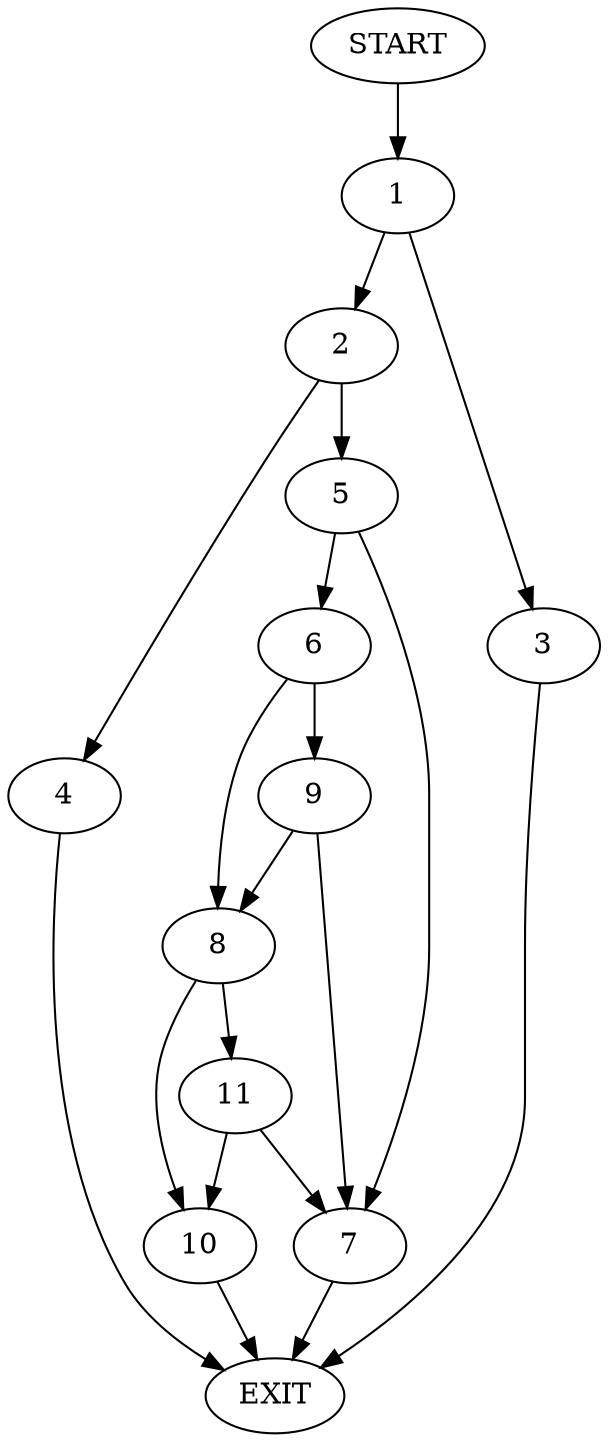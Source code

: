 digraph {
0 [label="START"]
12 [label="EXIT"]
0 -> 1
1 -> 2
1 -> 3
3 -> 12
2 -> 4
2 -> 5
5 -> 6
5 -> 7
4 -> 12
7 -> 12
6 -> 8
6 -> 9
8 -> 10
8 -> 11
9 -> 7
9 -> 8
10 -> 12
11 -> 10
11 -> 7
}
